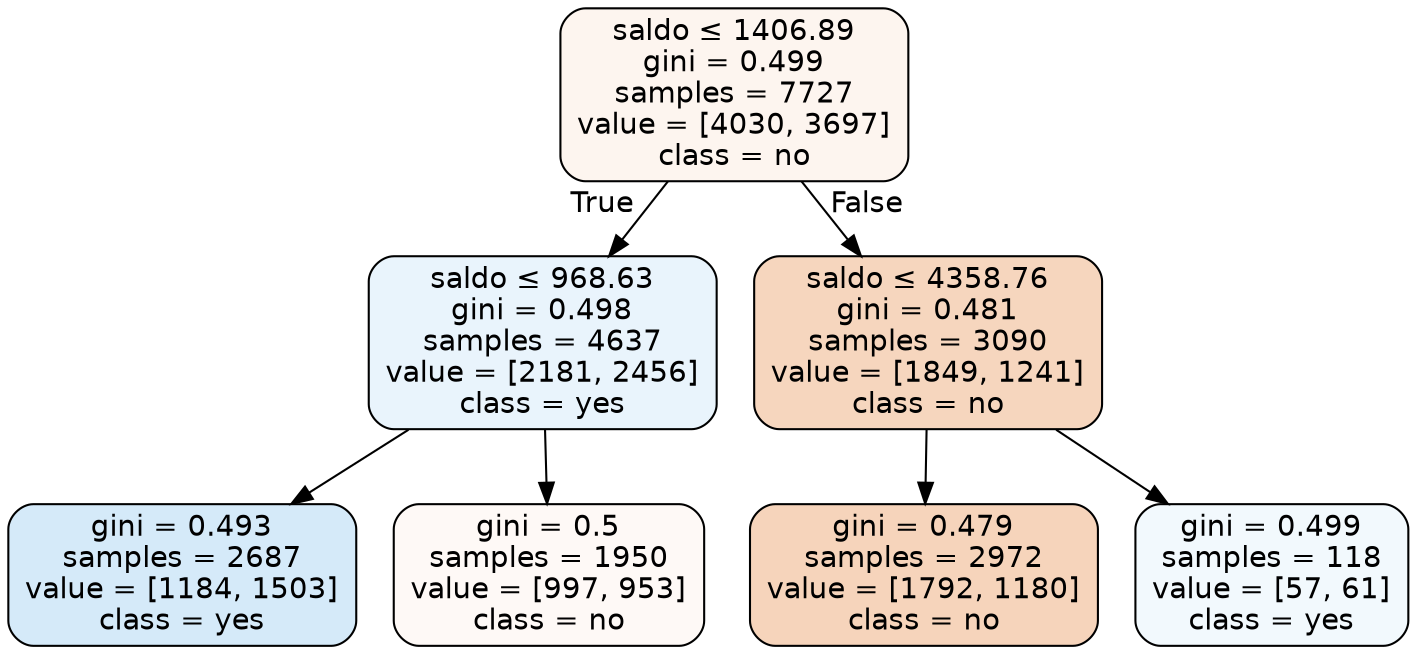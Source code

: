 digraph Tree {
node [shape=box, style="filled, rounded", color="black", fontname=helvetica] ;
edge [fontname=helvetica] ;
0 [label=<saldo &le; 1406.89<br/>gini = 0.499<br/>samples = 7727<br/>value = [4030, 3697]<br/>class = no>, fillcolor="#fdf5ef"] ;
1 [label=<saldo &le; 968.63<br/>gini = 0.498<br/>samples = 4637<br/>value = [2181, 2456]<br/>class = yes>, fillcolor="#e9f4fc"] ;
0 -> 1 [labeldistance=2.5, labelangle=45, headlabel="True"] ;
2 [label=<gini = 0.493<br/>samples = 2687<br/>value = [1184, 1503]<br/>class = yes>, fillcolor="#d5eaf9"] ;
1 -> 2 ;
3 [label=<gini = 0.5<br/>samples = 1950<br/>value = [997, 953]<br/>class = no>, fillcolor="#fef9f6"] ;
1 -> 3 ;
4 [label=<saldo &le; 4358.76<br/>gini = 0.481<br/>samples = 3090<br/>value = [1849, 1241]<br/>class = no>, fillcolor="#f6d6be"] ;
0 -> 4 [labeldistance=2.5, labelangle=-45, headlabel="False"] ;
5 [label=<gini = 0.479<br/>samples = 2972<br/>value = [1792, 1180]<br/>class = no>, fillcolor="#f6d4bb"] ;
4 -> 5 ;
6 [label=<gini = 0.499<br/>samples = 118<br/>value = [57, 61]<br/>class = yes>, fillcolor="#f2f9fd"] ;
4 -> 6 ;
}